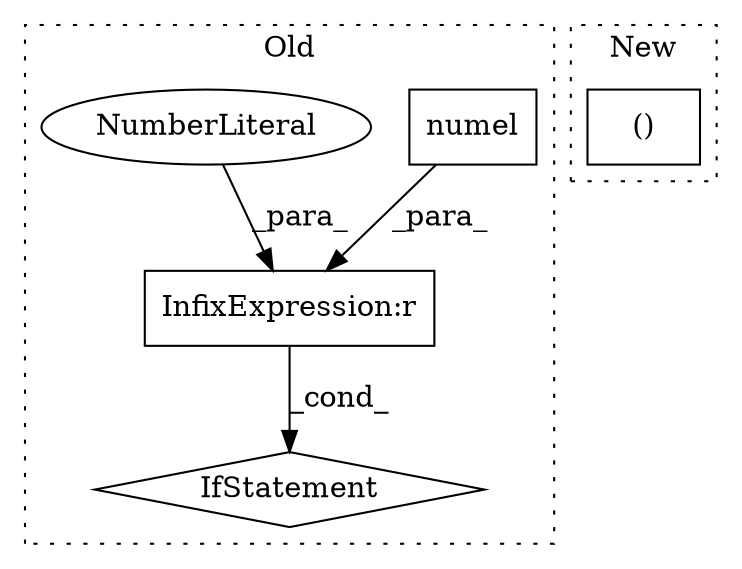 digraph G {
subgraph cluster0 {
1 [label="numel" a="32" s="1438" l="7" shape="box"];
3 [label="IfStatement" a="25" s="1415,1449" l="4,2" shape="diamond"];
4 [label="InfixExpression:r" a="27" s="1445" l="3" shape="box"];
5 [label="NumberLiteral" a="34" s="1448" l="1" shape="ellipse"];
label = "Old";
style="dotted";
}
subgraph cluster1 {
2 [label="()" a="106" s="1593" l="72" shape="box"];
label = "New";
style="dotted";
}
1 -> 4 [label="_para_"];
4 -> 3 [label="_cond_"];
5 -> 4 [label="_para_"];
}